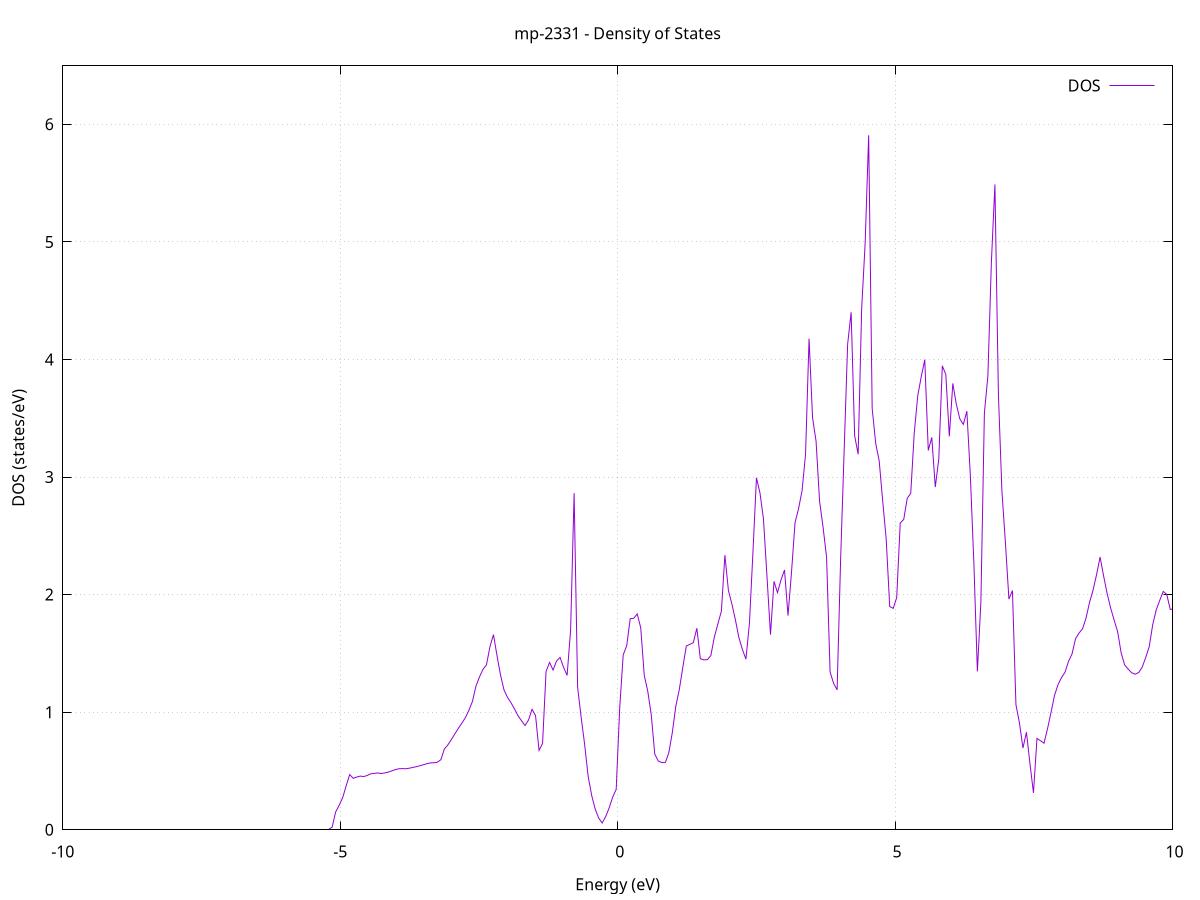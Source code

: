 set title 'mp-2331 - Density of States'
set xlabel 'Energy (eV)'
set ylabel 'DOS (states/eV)'
set grid
set xrange [-10:10]
set yrange [0:6.497]
set xzeroaxis lt -1
set terminal png size 800,600
set output 'mp-2331_dos_gnuplot.png'
plot '-' using 1:2 with lines title 'DOS'
-32.699700 0.000000
-32.636500 0.000000
-32.573300 0.000000
-32.510100 0.000000
-32.446900 0.000000
-32.383700 0.000000
-32.320500 0.000000
-32.257300 0.000000
-32.194100 0.000000
-32.130900 0.000000
-32.067700 0.000000
-32.004500 0.000000
-31.941300 0.000000
-31.878100 0.000000
-31.814900 0.000000
-31.751700 0.000000
-31.688500 0.000000
-31.625300 0.000000
-31.562200 0.000000
-31.499000 0.000000
-31.435800 0.000000
-31.372600 0.000000
-31.309400 0.000000
-31.246200 0.000000
-31.183000 0.000000
-31.119800 0.000000
-31.056600 0.000000
-30.993400 0.000000
-30.930200 0.000000
-30.867000 0.000000
-30.803800 0.000000
-30.740600 0.000000
-30.677400 0.000000
-30.614200 0.000000
-30.551000 0.000000
-30.487800 0.000000
-30.424600 0.000000
-30.361400 0.000000
-30.298200 0.000000
-30.235000 0.000000
-30.171800 0.000000
-30.108600 0.000000
-30.045400 0.000000
-29.982200 0.000000
-29.919000 0.000000
-29.855800 0.000000
-29.792600 0.000000
-29.729400 0.000000
-29.666200 0.000000
-29.603000 0.000000
-29.539800 0.000000
-29.476600 0.000000
-29.413400 0.000000
-29.350200 0.000000
-29.287000 0.000000
-29.223800 0.000000
-29.160600 0.000000
-29.097400 0.000000
-29.034200 0.000000
-28.971000 0.000000
-28.907800 0.000000
-28.844600 0.000000
-28.781400 0.000000
-28.718200 0.000000
-28.655000 0.000000
-28.591800 0.000000
-28.528600 0.000000
-28.465400 0.000000
-28.402200 0.000000
-28.339000 0.000000
-28.275800 0.000000
-28.212600 0.000000
-28.149400 0.000000
-28.086200 0.000000
-28.023000 0.000000
-27.959800 0.000000
-27.896600 0.000000
-27.833400 0.000000
-27.770200 0.000000
-27.707100 0.000000
-27.643900 0.000000
-27.580700 0.000000
-27.517500 0.000000
-27.454300 0.000000
-27.391100 0.000000
-27.327900 0.000000
-27.264700 0.000000
-27.201500 0.000000
-27.138300 0.000000
-27.075100 0.000000
-27.011900 0.000000
-26.948700 4.886200
-26.885500 24.620000
-26.822300 12.033300
-26.759100 7.042100
-26.695900 7.930500
-26.632700 12.554000
-26.569500 15.168600
-26.506300 27.932700
-26.443100 15.853400
-26.379900 6.934700
-26.316700 0.000000
-26.253500 0.000000
-26.190300 0.000000
-26.127100 0.000000
-26.063900 0.000000
-26.000700 0.000000
-25.937500 0.000000
-25.874300 0.000000
-25.811100 0.000000
-25.747900 0.000000
-25.684700 0.000000
-25.621500 0.000000
-25.558300 0.000000
-25.495100 0.000000
-25.431900 0.000000
-25.368700 0.000000
-25.305500 0.000000
-25.242300 0.000000
-25.179100 0.000000
-25.115900 0.000000
-25.052700 0.000000
-24.989500 0.000000
-24.926300 0.000000
-24.863100 0.000000
-24.799900 0.000000
-24.736700 0.000000
-24.673500 0.000000
-24.610300 0.000000
-24.547100 0.000000
-24.483900 0.000000
-24.420700 0.000000
-24.357500 0.000000
-24.294300 0.000000
-24.231100 0.000000
-24.167900 0.000000
-24.104700 0.000000
-24.041500 0.000000
-23.978300 0.000000
-23.915100 0.000000
-23.851900 0.000000
-23.788800 0.000000
-23.725600 0.000000
-23.662400 0.000000
-23.599200 0.000000
-23.536000 0.000000
-23.472800 0.000000
-23.409600 0.000000
-23.346400 0.000000
-23.283200 0.000000
-23.220000 0.000000
-23.156800 0.000000
-23.093600 0.000000
-23.030400 0.000000
-22.967200 0.000000
-22.904000 0.000000
-22.840800 0.000000
-22.777600 0.000000
-22.714400 0.000000
-22.651200 0.000000
-22.588000 0.000000
-22.524800 0.000000
-22.461600 0.000000
-22.398400 0.000000
-22.335200 0.000000
-22.272000 0.000000
-22.208800 0.000000
-22.145600 0.000000
-22.082400 0.000000
-22.019200 0.000000
-21.956000 0.000000
-21.892800 0.000000
-21.829600 0.000000
-21.766400 0.000000
-21.703200 0.000000
-21.640000 0.000000
-21.576800 0.000000
-21.513600 0.000000
-21.450400 0.000000
-21.387200 0.000000
-21.324000 0.000000
-21.260800 0.000000
-21.197600 0.000000
-21.134400 0.000000
-21.071200 0.000000
-21.008000 0.000000
-20.944800 0.000000
-20.881600 0.000000
-20.818400 0.000000
-20.755200 0.000000
-20.692000 0.000000
-20.628800 0.000000
-20.565600 0.000000
-20.502400 0.000000
-20.439200 0.000000
-20.376000 0.000000
-20.312800 0.000000
-20.249600 0.000000
-20.186400 0.000000
-20.123200 0.000000
-20.060000 0.000000
-19.996800 0.000000
-19.933700 0.000000
-19.870500 0.000000
-19.807300 0.000000
-19.744100 0.000000
-19.680900 0.000000
-19.617700 0.000000
-19.554500 0.000000
-19.491300 0.000000
-19.428100 0.000000
-19.364900 0.000000
-19.301700 0.000000
-19.238500 0.000000
-19.175300 0.000000
-19.112100 0.000000
-19.048900 0.000000
-18.985700 0.000000
-18.922500 0.000000
-18.859300 0.000000
-18.796100 0.000000
-18.732900 0.000000
-18.669700 0.000000
-18.606500 0.000000
-18.543300 0.000000
-18.480100 0.000000
-18.416900 0.000000
-18.353700 0.000000
-18.290500 0.000000
-18.227300 0.000000
-18.164100 0.000000
-18.100900 0.000000
-18.037700 0.000000
-17.974500 0.000000
-17.911300 0.000000
-17.848100 0.000000
-17.784900 0.000000
-17.721700 0.000000
-17.658500 0.000000
-17.595300 0.000000
-17.532100 0.000000
-17.468900 0.000000
-17.405700 0.000000
-17.342500 0.000000
-17.279300 0.000000
-17.216100 0.000000
-17.152900 0.000000
-17.089700 0.000000
-17.026500 0.000000
-16.963300 0.000000
-16.900100 0.000000
-16.836900 0.000000
-16.773700 0.000000
-16.710500 0.000000
-16.647300 0.000000
-16.584100 0.000000
-16.520900 0.000000
-16.457700 0.000000
-16.394500 0.000000
-16.331300 0.000000
-16.268100 0.000000
-16.204900 0.000000
-16.141700 0.000000
-16.078500 0.000000
-16.015400 0.000000
-15.952200 0.000000
-15.889000 0.000000
-15.825800 0.000000
-15.762600 0.000000
-15.699400 0.000000
-15.636200 0.000000
-15.573000 0.000000
-15.509800 0.000000
-15.446600 0.000000
-15.383400 0.000000
-15.320200 0.000000
-15.257000 0.000000
-15.193800 0.000000
-15.130600 0.000000
-15.067400 0.000000
-15.004200 0.000000
-14.941000 0.000000
-14.877800 0.000000
-14.814600 0.000000
-14.751400 0.000000
-14.688200 0.000000
-14.625000 0.000000
-14.561800 0.000000
-14.498600 0.000000
-14.435400 0.000000
-14.372200 0.000000
-14.309000 0.000000
-14.245800 0.000000
-14.182600 0.000000
-14.119400 0.000000
-14.056200 0.000000
-13.993000 0.000000
-13.929800 0.000000
-13.866600 0.000000
-13.803400 0.000000
-13.740200 0.000000
-13.677000 0.000000
-13.613800 0.000000
-13.550600 0.000000
-13.487400 0.000000
-13.424200 0.000000
-13.361000 0.000000
-13.297800 0.000000
-13.234600 0.000000
-13.171400 0.000000
-13.108200 0.000000
-13.045000 0.000000
-12.981800 0.000000
-12.918600 0.000000
-12.855400 0.000000
-12.792200 0.000000
-12.729000 0.000000
-12.665800 0.000000
-12.602600 0.000000
-12.539400 0.000000
-12.476200 0.000000
-12.413000 0.000000
-12.349800 0.000000
-12.286600 0.000000
-12.223400 0.000000
-12.160300 0.000000
-12.097100 0.000000
-12.033900 0.000000
-11.970700 0.000000
-11.907500 0.000000
-11.844300 0.000000
-11.781100 0.000000
-11.717900 0.000000
-11.654700 0.000000
-11.591500 0.000000
-11.528300 0.000000
-11.465100 0.000000
-11.401900 0.000000
-11.338700 0.000000
-11.275500 0.000000
-11.212300 0.000000
-11.149100 0.000000
-11.085900 0.000000
-11.022700 0.000000
-10.959500 0.000000
-10.896300 0.000000
-10.833100 0.000000
-10.769900 0.000000
-10.706700 0.000000
-10.643500 0.000000
-10.580300 0.000000
-10.517100 0.000000
-10.453900 0.000000
-10.390700 0.000000
-10.327500 0.000000
-10.264300 0.000000
-10.201100 0.000000
-10.137900 0.000000
-10.074700 0.000000
-10.011500 0.000000
-9.948300 0.000000
-9.885100 0.000000
-9.821900 0.000000
-9.758700 0.000000
-9.695500 0.000000
-9.632300 0.000000
-9.569100 0.000000
-9.505900 0.000000
-9.442700 0.000000
-9.379500 0.000000
-9.316300 0.000000
-9.253100 0.000000
-9.189900 0.000000
-9.126700 0.000000
-9.063500 0.000000
-9.000300 0.000000
-8.937100 0.000000
-8.873900 0.000000
-8.810700 0.000000
-8.747500 0.000000
-8.684300 0.000000
-8.621100 0.000000
-8.557900 0.000000
-8.494700 0.000000
-8.431500 0.000000
-8.368300 0.000000
-8.305100 0.000000
-8.242000 0.000000
-8.178800 0.000000
-8.115600 0.000000
-8.052400 0.000000
-7.989200 0.000000
-7.926000 0.000000
-7.862800 0.000000
-7.799600 0.000000
-7.736400 0.000000
-7.673200 0.000000
-7.610000 0.000000
-7.546800 0.000000
-7.483600 0.000000
-7.420400 0.000000
-7.357200 0.000000
-7.294000 0.000000
-7.230800 0.000000
-7.167600 0.000000
-7.104400 0.000000
-7.041200 0.000000
-6.978000 0.000000
-6.914800 0.000000
-6.851600 0.000000
-6.788400 0.000000
-6.725200 0.000000
-6.662000 0.000000
-6.598800 0.000000
-6.535600 0.000000
-6.472400 0.000000
-6.409200 0.000000
-6.346000 0.000000
-6.282800 0.000000
-6.219600 0.000000
-6.156400 0.000000
-6.093200 0.000000
-6.030000 0.000000
-5.966800 0.000000
-5.903600 0.000000
-5.840400 0.000000
-5.777200 0.000000
-5.714000 0.000000
-5.650800 0.000000
-5.587600 0.000000
-5.524400 0.000000
-5.461200 0.000000
-5.398000 0.000000
-5.334800 0.000000
-5.271600 0.000000
-5.208400 0.000000
-5.145200 0.022500
-5.082000 0.151900
-5.018800 0.208200
-4.955600 0.273300
-4.892400 0.373900
-4.829200 0.469400
-4.766000 0.438000
-4.702800 0.448400
-4.639600 0.456500
-4.576400 0.452700
-4.513200 0.462000
-4.450000 0.475400
-4.386800 0.480000
-4.323700 0.483200
-4.260500 0.478600
-4.197300 0.483500
-4.134100 0.490600
-4.070900 0.500800
-4.007700 0.511500
-3.944500 0.518800
-3.881300 0.520100
-3.818100 0.518900
-3.754900 0.523800
-3.691700 0.530200
-3.628500 0.536700
-3.565300 0.544400
-3.502100 0.553100
-3.438900 0.561800
-3.375700 0.568500
-3.312500 0.570000
-3.249300 0.574300
-3.186100 0.596100
-3.122900 0.687200
-3.059700 0.722200
-2.996500 0.767600
-2.933300 0.815800
-2.870100 0.863700
-2.806900 0.907500
-2.743700 0.954000
-2.680500 1.015900
-2.617300 1.091600
-2.554100 1.221200
-2.490900 1.299000
-2.427700 1.364200
-2.364500 1.402000
-2.301300 1.557800
-2.238100 1.659800
-2.174900 1.483000
-2.111700 1.318000
-2.048500 1.189800
-1.985300 1.126500
-1.922100 1.080300
-1.858900 1.027800
-1.795700 0.970000
-1.732500 0.927600
-1.669300 0.886500
-1.606100 0.933800
-1.542900 1.024900
-1.479700 0.971500
-1.416500 0.674700
-1.353300 0.734000
-1.290100 1.346900
-1.226900 1.423100
-1.163700 1.358600
-1.100500 1.436400
-1.037300 1.465300
-0.974100 1.381000
-0.910900 1.313400
-0.847700 1.698000
-0.784500 2.862900
-0.721300 1.210600
-0.658100 0.958200
-0.594900 0.726200
-0.531700 0.454800
-0.468600 0.293300
-0.405400 0.177000
-0.342200 0.099900
-0.279000 0.057200
-0.215800 0.111800
-0.152600 0.186700
-0.089400 0.277400
-0.026200 0.344300
0.037000 1.034900
0.100200 1.487500
0.163400 1.565300
0.226600 1.795500
0.289800 1.798400
0.353000 1.835900
0.416200 1.717500
0.479400 1.314800
0.542600 1.178700
0.605800 0.978100
0.669000 0.643700
0.732200 0.584400
0.795400 0.572000
0.858600 0.570800
0.921800 0.653600
0.985000 0.826000
1.048200 1.050600
1.111400 1.193700
1.174600 1.381900
1.237800 1.563400
1.301000 1.576500
1.364200 1.591800
1.427400 1.714200
1.490600 1.454700
1.553800 1.445000
1.617000 1.447000
1.680200 1.482300
1.743400 1.640200
1.806600 1.751300
1.869800 1.860000
1.933000 2.335900
1.996200 2.035800
2.059400 1.919300
2.122600 1.785000
2.185800 1.633500
2.249000 1.533000
2.312200 1.451500
2.375400 1.758000
2.438600 2.361300
2.501800 2.993600
2.565000 2.865300
2.628200 2.643400
2.691400 2.154300
2.754600 1.659900
2.817800 2.112700
2.881000 2.016500
2.944200 2.124800
3.007400 2.209500
3.070600 1.821900
3.133800 2.191400
3.197000 2.611700
3.260200 2.729900
3.323400 2.883000
3.386600 3.192900
3.449700 4.177500
3.512900 3.505000
3.576100 3.304200
3.639300 2.794700
3.702500 2.573200
3.765700 2.316700
3.828900 1.342400
3.892100 1.245700
3.955300 1.189700
4.018500 2.296100
4.081700 3.217000
4.144900 4.128400
4.208100 4.401600
4.271300 3.351800
4.334500 3.193900
4.397700 4.430300
4.460900 4.989300
4.524100 5.906800
4.587300 3.584300
4.650500 3.287700
4.713700 3.137600
4.776900 2.796500
4.840100 2.472800
4.903300 1.899300
4.966500 1.882900
5.029700 1.975200
5.092900 2.609400
5.156100 2.639600
5.219300 2.819400
5.282500 2.862200
5.345700 3.375100
5.408900 3.691500
5.472100 3.854300
5.535300 3.997400
5.598500 3.226400
5.661700 3.337100
5.724900 2.914600
5.788100 3.154700
5.851300 3.945800
5.914500 3.872200
5.977700 3.346000
6.040900 3.796700
6.104100 3.619000
6.167300 3.494500
6.230500 3.448300
6.293700 3.560300
6.356900 3.011000
6.420100 2.270500
6.483300 1.347100
6.546500 1.932600
6.609700 3.545000
6.672900 3.860600
6.736100 4.828800
6.799300 5.488300
6.862500 3.702700
6.925700 2.880400
6.988900 2.438200
7.052100 1.961600
7.115300 2.034900
7.178500 1.062900
7.241700 0.909100
7.304800 0.695000
7.368000 0.829700
7.431200 0.561100
7.494400 0.313700
7.557600 0.776900
7.620800 0.757600
7.684000 0.736200
7.747200 0.858400
7.810400 0.997800
7.873600 1.142900
7.936800 1.234700
8.000000 1.294200
8.063200 1.339600
8.126400 1.433800
8.189600 1.496200
8.252800 1.625200
8.316000 1.673400
8.379200 1.709900
8.442400 1.802000
8.505600 1.935200
8.568800 2.039000
8.632000 2.171100
8.695200 2.319500
8.758400 2.158800
8.821600 2.011200
8.884800 1.886500
8.948000 1.783700
9.011200 1.684900
9.074400 1.504700
9.137600 1.402000
9.200800 1.366900
9.264000 1.335600
9.327200 1.323200
9.390400 1.337100
9.453600 1.382200
9.516800 1.464400
9.580000 1.556300
9.643200 1.743200
9.706400 1.869600
9.769600 1.951200
9.832800 2.027200
9.896000 2.002500
9.959200 1.874800
10.022400 1.876900
10.085600 1.896700
10.148800 2.448200
10.212000 3.075800
10.275200 3.191400
10.338400 2.969500
10.401600 2.886500
10.464800 2.768600
10.528000 3.059200
10.591200 3.132500
10.654400 3.300700
10.717600 3.763900
10.780800 3.680900
10.844000 4.632200
10.907200 4.786200
10.970400 3.941200
11.033600 3.612500
11.096800 3.376100
11.160000 3.524500
11.223100 3.654200
11.286300 4.451800
11.349500 4.966900
11.412700 4.813400
11.475900 2.913200
11.539100 2.680400
11.602300 2.870700
11.665500 3.677800
11.728700 3.679300
11.791900 3.673800
11.855100 3.222700
11.918300 2.910800
11.981500 2.870600
12.044700 2.953900
12.107900 2.408500
12.171100 1.993500
12.234300 2.068100
12.297500 2.149700
12.360700 1.735300
12.423900 1.649500
12.487100 1.652600
12.550300 1.667600
12.613500 1.679100
12.676700 1.686100
12.739900 1.716000
12.803100 1.730100
12.866300 1.745400
12.929500 1.632500
12.992700 1.387300
13.055900 1.314400
13.119100 1.262800
13.182300 1.219200
13.245500 1.175500
13.308700 1.087000
13.371900 1.027000
13.435100 0.991700
13.498300 0.971300
13.561500 0.933900
13.624700 0.902100
13.687900 0.905800
13.751100 0.992000
13.814300 1.019700
13.877500 1.062300
13.940700 1.148000
14.003900 1.301900
14.067100 1.424900
14.130300 1.570700
14.193500 1.628400
14.256700 1.660300
14.319900 1.790900
14.383100 2.045300
14.446300 1.990800
14.509500 2.075900
14.572700 2.402300
14.635900 2.062600
14.699100 2.257400
14.762300 2.486700
14.825500 2.677900
14.888700 2.884700
14.951900 3.201700
15.015100 3.348900
15.078200 3.537000
15.141400 3.787500
15.204600 4.795900
15.267800 4.554400
15.331000 3.300200
15.394200 2.721600
15.457400 2.560100
15.520600 2.583500
15.583800 1.985500
15.647000 1.496900
15.710200 0.939700
15.773400 0.512400
15.836600 0.310400
15.899800 0.444400
15.963000 0.842900
16.026200 1.299200
16.089400 1.644000
16.152600 2.390500
16.215800 2.927700
16.279000 2.724300
16.342200 3.003600
16.405400 2.817300
16.468600 2.635400
16.531800 2.398100
16.595000 2.437300
16.658200 2.157300
16.721400 1.971200
16.784600 1.903600
16.847800 2.001100
16.911000 2.320500
16.974200 2.396300
17.037400 2.628000
17.100600 2.934400
17.163800 3.304700
17.227000 3.462500
17.290200 3.960700
17.353400 3.866000
17.416600 4.184600
17.479800 3.261000
17.543000 3.056100
17.606200 2.401300
17.669400 1.978600
17.732600 1.891600
17.795800 1.941600
17.859000 2.103800
17.922200 2.181600
17.985400 2.320900
18.048600 2.396300
18.111800 2.564500
18.175000 2.981400
18.238200 3.027400
18.301400 2.865100
18.364600 2.622700
18.427800 2.433000
18.491000 2.263200
18.554200 2.480200
18.617400 2.625400
18.680600 2.687900
18.743800 2.767900
18.807000 2.812700
18.870200 2.649300
18.933400 2.722900
18.996500 2.390000
19.059700 2.207800
19.122900 2.062100
19.186100 2.000500
19.249300 2.085300
19.312500 2.873500
19.375700 2.267500
19.438900 2.183900
19.502100 2.310500
19.565300 2.481300
19.628500 3.082400
19.691700 3.264300
19.754900 3.299600
19.818100 4.106800
19.881300 2.945700
19.944500 2.291500
20.007700 2.324000
20.070900 2.183300
20.134100 1.953400
20.197300 1.846500
20.260500 1.672500
20.323700 1.782300
20.386900 2.125300
20.450100 1.902800
20.513300 2.235100
20.576500 2.294300
20.639700 2.207400
20.702900 2.181100
20.766100 2.114900
20.829300 1.706000
20.892500 1.991500
20.955700 2.452100
21.018900 2.295800
21.082100 2.262300
21.145300 2.190400
21.208500 2.182200
21.271700 2.149800
21.334900 1.834700
21.398100 1.675000
21.461300 1.629800
21.524500 1.641000
21.587700 1.760800
21.650900 1.824300
21.714100 1.823800
21.777300 1.824300
21.840500 1.840100
21.903700 1.791700
21.966900 1.824100
22.030100 1.749500
22.093300 1.698600
22.156500 1.704900
22.219700 1.801900
22.282900 1.986700
22.346100 2.089500
22.409300 2.276800
22.472500 2.223400
22.535700 2.609600
22.598900 2.121900
22.662100 1.726900
22.725300 1.664200
22.788500 1.741100
22.851600 1.879600
22.914800 1.858800
22.978000 1.876100
23.041200 1.927200
23.104400 2.022500
23.167600 2.163000
23.230800 2.316400
23.294000 2.464000
23.357200 2.791600
23.420400 2.938700
23.483600 2.555500
23.546800 2.217400
23.610000 1.902900
23.673200 1.904400
23.736400 1.995500
23.799600 2.141700
23.862800 2.465700
23.926000 2.430300
23.989200 2.407200
24.052400 2.517500
24.115600 2.457100
24.178800 2.514600
24.242000 2.284500
24.305200 1.914700
24.368400 1.657300
24.431600 1.407600
24.494800 1.262500
24.558000 1.248500
24.621200 1.164800
24.684400 1.110500
24.747600 1.208800
24.810800 1.452600
24.874000 1.723500
24.937200 1.967100
25.000400 2.249900
25.063600 2.596100
25.126800 2.876500
25.190000 2.744400
25.253200 2.413100
25.316400 2.507000
25.379600 2.521100
25.442800 3.271300
25.506000 4.489800
25.569200 6.267100
25.632400 3.290400
25.695600 2.775300
25.758800 2.429900
25.822000 1.930300
25.885200 2.152100
25.948400 2.180700
26.011600 2.312000
26.074800 2.392300
26.138000 2.359400
26.201200 2.726700
26.264400 3.204600
26.327600 3.492500
26.390800 4.023400
26.454000 4.361700
26.517200 4.550100
26.580400 3.693600
26.643600 2.788800
26.706800 2.354400
26.769900 2.147900
26.833100 2.086600
26.896300 2.217000
26.959500 2.493800
27.022700 2.993100
27.085900 2.342400
27.149100 2.358600
27.212300 2.450100
27.275500 2.455900
27.338700 2.534000
27.401900 2.351500
27.465100 2.200200
27.528300 1.989300
27.591500 1.762100
27.654700 1.699500
27.717900 1.482100
27.781100 1.451900
27.844300 1.668100
27.907500 1.811900
27.970700 2.142500
28.033900 2.300500
28.097100 2.271000
28.160300 2.221000
28.223500 1.978900
28.286700 1.890300
28.349900 1.851100
28.413100 1.857900
28.476300 1.811100
28.539500 1.833400
28.602700 1.699300
28.665900 1.663500
28.729100 1.634600
28.792300 1.614100
28.855500 1.901600
28.918700 1.749300
28.981900 1.446400
29.045100 1.204400
29.108300 1.008000
29.171500 0.851700
29.234700 0.743100
29.297900 0.643100
29.361100 0.640500
29.424300 0.861200
29.487500 1.027900
29.550700 1.112900
29.613900 1.203300
29.677100 1.536800
29.740300 1.627600
29.803500 1.760600
29.866700 1.725000
29.929900 1.826700
29.993100 2.013500
30.056300 1.933600
30.119500 1.679400
30.182700 1.465000
30.245900 1.533300
30.309100 1.513900
30.372300 1.405900
30.435500 1.279500
30.498700 1.214700
30.561900 1.152400
30.625000 1.120600
30.688200 1.085500
30.751400 1.104000
30.814600 1.229300
30.877800 1.261300
30.941000 1.337900
31.004200 1.471900
31.067400 1.756000
31.130600 1.817500
31.193800 1.953300
31.257000 2.022200
31.320200 2.093800
31.383400 2.188900
31.446600 2.398000
31.509800 2.362400
31.573000 2.466700
31.636200 2.277400
31.699400 2.233000
31.762600 2.321100
31.825800 1.974200
31.889000 1.573900
31.952200 1.514900
32.015400 1.512500
32.078600 1.881200
32.141800 2.436800
32.205000 2.418500
32.268200 2.158000
32.331400 1.874000
32.394600 1.862000
32.457800 1.841700
32.521000 1.865700
32.584200 1.885200
32.647400 2.042000
32.710600 2.185600
32.773800 2.533100
32.837000 2.874900
32.900200 2.910400
32.963400 2.782700
33.026600 2.747400
33.089800 2.499900
33.153000 2.489000
33.216200 2.416100
33.279400 2.405100
33.342600 2.364000
33.405800 2.339000
33.469000 2.245500
33.532200 2.306100
33.595400 2.476900
33.658600 2.573100
33.721800 2.378600
33.785000 2.469500
33.848200 2.636000
33.911400 2.740200
33.974600 2.826000
34.037800 2.931000
34.101000 3.121400
34.164200 2.667200
34.227400 2.291200
34.290600 2.078600
34.353800 2.274500
34.417000 2.465400
34.480200 2.799200
34.543300 2.651100
34.606500 2.392000
34.669700 2.381000
34.732900 2.739000
34.796100 2.418700
34.859300 2.441300
34.922500 2.324000
34.985700 2.485700
35.048900 2.431400
35.112100 2.473900
35.175300 2.545500
35.238500 2.692700
35.301700 2.545900
35.364900 2.435400
35.428100 2.478300
35.491300 2.503600
35.554500 2.465400
35.617700 2.285700
35.680900 2.127700
35.744100 2.070300
35.807300 2.188100
35.870500 2.413600
35.933700 2.205000
35.996900 2.063200
36.060100 2.233500
36.123300 2.254100
36.186500 2.348200
36.249700 2.538400
36.312900 2.834000
36.376100 3.199300
36.439300 3.229300
36.502500 3.236200
36.565700 3.267700
36.628900 3.292200
36.692100 3.115600
36.755300 2.893900
36.818500 2.571000
36.881700 2.395400
36.944900 2.324600
37.008100 2.218100
37.071300 2.205900
37.134500 2.317700
37.197700 2.476200
37.260900 2.696300
37.324100 3.030800
37.387300 3.030100
37.450500 2.961700
37.513700 2.987900
37.576900 2.813600
37.640100 2.712900
37.703300 2.802200
37.766500 2.797300
37.829700 2.613800
37.892900 2.768100
37.956100 2.912000
38.019300 2.824400
38.082500 2.784100
38.145700 2.661300
38.208900 2.531300
38.272100 2.473500
38.335300 2.655500
38.398500 2.898200
38.461600 2.979700
38.524800 3.098100
38.588000 2.911100
38.651200 3.019700
38.714400 3.099600
38.777600 3.002500
38.840800 2.662900
38.904000 2.626300
38.967200 2.485000
39.030400 2.376600
39.093600 2.461100
39.156800 2.877500
39.220000 3.144400
39.283200 3.803800
39.346400 3.383000
39.409600 2.688600
39.472800 2.518800
39.536000 2.710100
39.599200 3.114900
39.662400 2.704100
39.725600 2.539700
39.788800 2.533000
39.852000 2.774900
39.915200 2.486600
39.978400 2.376000
40.041600 2.462500
40.104800 2.692500
40.168000 2.452800
40.231200 2.522800
40.294400 2.664500
40.357600 2.708500
40.420800 2.688100
40.484000 2.528400
40.547200 2.326700
40.610400 2.276800
40.673600 2.309700
40.736800 2.248800
40.800000 2.393200
40.863200 2.593400
40.926400 2.577500
40.989600 2.292400
41.052800 2.252000
41.116000 2.377300
41.179200 2.481100
41.242400 2.578100
41.305600 2.644500
41.368800 2.971000
41.432000 2.978700
41.495200 2.956800
41.558400 2.859500
41.621600 2.513100
41.684800 2.399200
41.748000 2.330800
41.811200 2.588300
41.874400 2.879300
41.937600 3.165300
42.000800 3.030000
42.064000 2.785700
42.127200 2.646700
42.190400 2.510800
42.253600 2.253500
42.316700 2.382900
42.379900 2.653100
42.443100 3.032000
42.506300 3.462200
42.569500 3.596500
42.632700 2.751200
42.695900 2.445600
42.759100 2.312400
42.822300 2.265700
42.885500 2.356300
42.948700 2.265200
43.011900 2.250200
43.075100 2.394700
43.138300 2.641200
43.201500 2.977800
43.264700 2.880600
43.327900 2.617700
43.391100 2.507000
43.454300 2.419300
43.517500 2.149300
43.580700 2.051400
43.643900 2.071300
43.707100 2.151000
43.770300 2.655800
43.833500 3.062200
43.896700 3.194500
43.959900 3.066200
44.023100 2.823800
44.086300 2.616500
44.149500 2.055000
44.212700 1.424400
44.275900 1.442200
44.339100 1.822800
44.402300 2.227900
44.465500 2.985100
44.528700 3.519100
44.591900 3.514700
44.655100 3.423700
44.718300 2.967900
44.781500 2.463000
44.844700 2.089200
44.907900 2.398200
44.971100 3.089800
45.034300 3.209400
45.097500 2.912100
45.160700 2.631700
45.223900 2.613500
45.287100 2.865100
45.350300 3.010500
45.413500 3.247500
45.476700 3.216300
45.539900 3.154800
45.603100 2.814500
45.666300 2.552400
45.729500 2.417300
45.792700 2.265200
45.855900 2.263200
45.919100 2.572400
45.982300 2.869600
46.045500 3.016400
46.108700 2.833100
46.171900 2.429300
46.235000 2.235300
46.298200 2.118600
46.361400 2.055000
46.424600 2.094700
46.487800 2.083100
46.551000 2.386500
46.614200 2.791000
46.677400 3.309300
46.740600 3.373100
46.803800 3.307700
46.867000 3.072800
46.930200 3.266800
46.993400 3.576200
47.056600 3.534100
47.119800 3.369800
47.183000 3.192800
47.246200 2.973300
47.309400 2.768500
47.372600 2.762200
47.435800 2.879200
47.499000 3.056300
47.562200 3.034300
47.625400 2.766000
47.688600 2.378000
47.751800 2.291500
47.815000 2.399800
47.878200 2.525700
47.941400 2.684400
48.004600 2.835500
48.067800 2.972900
48.131000 3.420600
48.194200 3.355100
48.257400 3.551600
48.320600 3.729500
48.383800 3.984200
48.447000 3.789500
48.510200 3.137100
48.573400 2.955300
48.636600 3.035500
48.699800 3.193600
48.763000 3.553000
48.826200 3.874800
48.889400 3.600800
48.952600 3.190700
49.015800 3.177600
49.079000 3.137700
49.142200 3.047100
49.205400 2.905400
49.268600 3.168600
49.331800 3.380100
49.395000 2.914200
49.458200 2.781600
49.521400 2.669300
49.584600 2.581000
49.647800 2.659200
49.711000 2.854800
49.774200 3.139900
49.837400 3.439500
49.900600 3.802800
49.963800 3.491800
50.027000 3.318500
50.090100 3.209400
50.153300 3.096200
50.216500 2.897600
50.279700 2.801300
50.342900 2.774800
50.406100 2.880000
50.469300 2.978300
50.532500 2.998200
50.595700 3.070900
50.658900 3.250400
50.722100 3.329500
50.785300 3.275000
50.848500 3.250200
50.911700 3.238200
50.974900 3.262600
51.038100 3.378100
51.101300 3.366200
51.164500 3.085100
51.227700 2.872500
51.290900 2.823400
51.354100 2.853900
51.417300 3.064600
51.480500 3.189700
51.543700 3.377400
51.606900 3.362700
51.670100 3.580300
51.733300 3.650900
51.796500 3.694100
51.859700 3.651400
51.922900 3.452400
51.986100 3.334800
52.049300 3.272700
52.112500 3.188000
52.175700 3.169600
52.238900 3.147500
52.302100 3.112100
52.365300 3.062000
52.428500 3.078400
52.491700 3.162700
52.554900 3.275600
52.618100 3.344400
52.681300 3.220500
52.744500 3.156500
52.807700 3.061000
52.870900 3.142400
52.934100 3.256200
52.997300 3.250900
53.060500 3.385800
53.123700 3.437400
53.186900 3.456300
53.250100 3.416700
53.313300 2.975700
53.376500 2.997100
53.439700 2.817500
53.502900 2.819500
53.566100 2.713400
53.629300 2.727700
53.692500 2.962100
53.755700 2.878100
53.818900 2.859300
53.882100 2.907000
53.945300 3.041200
54.008400 2.921300
54.071600 2.916000
54.134800 2.728000
54.198000 2.694400
54.261200 2.653500
54.324400 2.746900
54.387600 2.741000
54.450800 2.747800
54.514000 2.914400
54.577200 3.070200
54.640400 3.211500
54.703600 3.156700
54.766800 2.878500
54.830000 2.637700
54.893200 2.669900
54.956400 2.711100
55.019600 2.806300
55.082800 2.862100
55.146000 2.878400
55.209200 2.921400
55.272400 2.843200
55.335600 2.757600
55.398800 2.606100
55.462000 2.421900
55.525200 2.298700
55.588400 2.255500
55.651600 2.380200
55.714800 2.611300
55.778000 2.869800
55.841200 2.966600
55.904400 2.870300
55.967600 2.783400
56.030800 2.838600
56.094000 3.035000
56.157200 2.971400
56.220400 2.822600
56.283600 2.815500
56.346800 3.040500
56.410000 3.106700
56.473200 3.251900
56.536400 3.367400
56.599600 3.295800
56.662800 3.000000
56.726000 2.852200
56.789200 2.724500
56.852400 2.940500
56.915600 3.194700
56.978800 3.250000
57.042000 3.085300
57.105200 2.986800
57.168400 2.928300
57.231600 3.113500
57.294800 3.103400
57.358000 3.017800
57.421200 2.972200
57.484400 3.035200
57.547600 3.067200
57.610800 3.180200
57.674000 3.276700
57.737200 3.441000
57.800400 3.712300
57.863500 3.909400
57.926700 3.884400
57.989900 3.519700
58.053100 3.292400
58.116300 3.174700
58.179500 3.257400
58.242700 3.346500
58.305900 3.431300
58.369100 3.429900
58.432300 3.548800
58.495500 3.544100
58.558700 3.500700
58.621900 3.402300
58.685100 3.225200
58.748300 3.024700
58.811500 3.062300
58.874700 2.959100
58.937900 3.014800
59.001100 2.858700
59.064300 2.919100
59.127500 2.783300
59.190700 2.706200
59.253900 2.767000
59.317100 2.837800
59.380300 3.047100
59.443500 3.216800
59.506700 3.223800
59.569900 3.101200
59.633100 2.872200
59.696300 2.747700
59.759500 2.728100
59.822700 2.684900
59.885900 2.611800
59.949100 2.559500
60.012300 2.478200
60.075500 2.573700
60.138700 2.657000
60.201900 2.771800
60.265100 2.990000
60.328300 3.089300
60.391500 2.966600
60.454700 2.898700
60.517900 2.819500
60.581100 2.753500
60.644300 2.773200
60.707500 2.805700
60.770700 2.813300
60.833900 2.926900
60.897100 3.065300
60.960300 3.109000
61.023500 3.171200
61.086700 3.247400
61.149900 3.245400
61.213100 2.771100
61.276300 2.371300
61.339500 2.167600
61.402700 2.178000
61.465900 2.250400
61.529100 2.597300
61.592300 2.899000
61.655500 2.940400
61.718700 2.968200
61.781800 3.027800
61.845000 3.134000
61.908200 3.242600
61.971400 3.066300
62.034600 2.835300
62.097800 2.799100
62.161000 2.893700
62.224200 2.975000
62.287400 3.262200
62.350600 3.021100
62.413800 2.828400
62.477000 2.910500
62.540200 3.017700
62.603400 2.830500
62.666600 2.959700
62.729800 2.835100
62.793000 2.647600
62.856200 2.437400
62.919400 2.569400
62.982600 2.565400
63.045800 2.601500
63.109000 2.678600
63.172200 2.669200
63.235400 2.713700
63.298600 2.901100
63.361800 3.147500
63.425000 3.238500
63.488200 3.513800
63.551400 3.466200
63.614600 3.197000
63.677800 3.424900
63.741000 3.544000
63.804200 3.627900
63.867400 3.615200
63.930600 3.385800
63.993800 3.273100
64.057000 2.813900
64.120200 2.639000
64.183400 2.794800
64.246600 3.138600
64.309800 3.603900
64.373000 4.311000
64.436200 4.275200
64.499400 3.922800
64.562600 3.516600
64.625800 3.068600
64.689000 2.808100
64.752200 2.555800
64.815400 2.592600
64.878600 3.180300
64.941800 3.406900
65.005000 3.466600
65.068200 3.376700
65.131400 3.247000
65.194600 3.149900
65.257800 2.996000
65.321000 3.092200
65.384200 3.054200
65.447400 2.588800
65.510600 2.527100
65.573800 2.708400
65.636900 2.918700
65.700100 3.105400
65.763300 3.350000
65.826500 3.717800
65.889700 3.973000
65.952900 3.975400
66.016100 3.760900
66.079300 3.508300
66.142500 2.815100
66.205700 2.451200
66.268900 2.398400
66.332100 2.556700
66.395300 2.900000
66.458500 3.452600
66.521700 3.608900
66.584900 3.545100
66.648100 3.594000
66.711300 3.722300
66.774500 3.605200
66.837700 3.018400
66.900900 2.599200
66.964100 2.434800
67.027300 2.595500
67.090500 2.894400
67.153700 3.596000
67.216900 3.833800
67.280100 3.819000
67.343300 3.816100
67.406500 3.822900
67.469700 3.616200
67.532900 3.542600
67.596100 3.400900
67.659300 3.668000
67.722500 3.156800
67.785700 3.088100
67.848900 3.139100
67.912100 3.079600
67.975300 3.185900
68.038500 2.972300
68.101700 3.218100
68.164900 3.327000
68.228100 3.233500
68.291300 3.350600
68.354500 3.265700
68.417700 3.250500
68.480900 3.213700
68.544100 3.251900
68.607300 3.180300
68.670500 3.065300
68.733700 3.007400
68.796900 3.183500
68.860100 3.235800
68.923300 3.099400
68.986500 2.966300
69.049700 2.990100
69.112900 3.068800
69.176100 2.901600
69.239300 2.912800
69.302500 3.032900
69.365700 3.166900
69.428900 3.176700
69.492100 3.310600
69.555200 3.487200
69.618400 3.414300
69.681600 3.289600
69.744800 3.112500
69.808000 2.987500
69.871200 2.829800
69.934400 2.821400
69.997600 2.950000
70.060800 3.042000
70.124000 3.030700
70.187200 3.376100
70.250400 3.466000
70.313600 3.321500
70.376800 3.386900
70.440000 3.561400
70.503200 3.541100
70.566400 3.337200
70.629600 3.256100
70.692800 3.453100
70.756000 3.752000
70.819200 3.867800
70.882400 3.880300
70.945600 3.974800
71.008800 3.789900
71.072000 3.571800
71.135200 3.584400
71.198400 3.301900
71.261600 3.158800
71.324800 3.153400
71.388000 3.146200
71.451200 3.241100
71.514400 3.128400
71.577600 2.983800
71.640800 3.121100
71.704000 3.203800
71.767200 3.066200
71.830400 2.948000
71.893600 2.938600
71.956800 2.899200
72.020000 2.890700
72.083200 3.177500
72.146400 3.475500
72.209600 3.531900
72.272800 3.429300
72.336000 3.326400
72.399200 3.226300
72.462400 3.197100
72.525600 3.417000
72.588800 3.373800
72.652000 3.423100
72.715200 3.457700
72.778400 3.204700
72.841600 3.073400
72.904800 2.969800
72.968000 3.227100
73.031200 3.553900
73.094400 3.573500
73.157600 3.518600
73.220800 3.344000
73.284000 3.280700
73.347200 3.196400
73.410400 2.996800
73.473500 2.888600
73.536700 2.899300
73.599900 3.000400
73.663100 3.121100
73.726300 3.290400
73.789500 3.382100
73.852700 3.325500
73.915900 3.449300
73.979100 3.289500
74.042300 2.894100
74.105500 2.808200
74.168700 2.764100
74.231900 2.789500
74.295100 2.892000
74.358300 3.078800
74.421500 3.457400
74.484700 3.472900
74.547900 3.465600
74.611100 3.349800
74.674300 3.308600
74.737500 3.285100
74.800700 3.539600
74.863900 3.542600
74.927100 3.557700
74.990300 3.509500
75.053500 3.595400
75.116700 3.553000
75.179900 3.491200
75.243100 3.323300
75.306300 3.237300
75.369500 3.276800
75.432700 3.391500
75.495900 3.699300
75.559100 3.791300
75.622300 3.730400
75.685500 3.636300
75.748700 3.630300
75.811900 3.587700
75.875100 3.547200
75.938300 3.407900
76.001500 3.432700
76.064700 3.423500
76.127900 3.477300
76.191100 3.383900
76.254300 3.270300
76.317500 3.237300
76.380700 3.175600
76.443900 3.170200
76.507100 3.233300
76.570300 3.280000
76.633500 3.428500
76.696700 3.566400
76.759900 3.748100
76.823100 3.620300
76.886300 3.521500
76.949500 3.588900
77.012700 3.894000
77.075900 3.906800
77.139100 3.665600
77.202300 3.405400
77.265500 3.450500
77.328600 3.594300
77.391800 3.631500
77.455000 3.517100
77.518200 3.434200
77.581400 3.451300
77.644600 3.461300
77.707800 3.377500
77.771000 3.520400
77.834200 3.840600
77.897400 3.838400
77.960600 3.864400
78.023800 3.554700
78.087000 3.334400
78.150200 3.373000
78.213400 3.523600
78.276600 3.763500
78.339800 3.759100
78.403000 3.624200
78.466200 3.745000
78.529400 3.644300
78.592600 3.407000
78.655800 3.138000
78.719000 3.067600
78.782200 3.222300
78.845400 3.543600
78.908600 3.750200
78.971800 3.816400
79.035000 3.677900
79.098200 3.600000
79.161400 3.856200
79.224600 3.469600
79.287800 3.401100
79.351000 3.364100
79.414200 3.465900
79.477400 3.671300
79.540600 3.373600
79.603800 3.474600
79.667000 3.430600
79.730200 3.703700
79.793400 3.710000
79.856600 3.913200
79.919800 3.977500
79.983000 3.727100
80.046200 3.614500
80.109400 3.403200
80.172600 3.321300
80.235800 3.436400
80.299000 3.425100
80.362200 3.334700
80.425400 3.353700
80.488600 3.436900
80.551800 3.496600
80.615000 3.540100
80.678200 3.676300
80.741400 3.583000
80.804600 3.387500
80.867800 3.368900
80.931000 3.507200
80.994200 3.688700
81.057400 3.504200
81.120600 3.466600
81.183800 3.425300
81.246900 3.485400
81.310100 3.610400
81.373300 3.616300
81.436500 3.651500
81.499700 3.694100
81.562900 3.772500
81.626100 4.017400
81.689300 3.918400
81.752500 3.830900
81.815700 3.641100
81.878900 3.656600
81.942100 3.707700
82.005300 3.655600
82.068500 3.654800
82.131700 3.859600
82.194900 4.102500
82.258100 4.029300
82.321300 3.854300
82.384500 3.749000
82.447700 3.728800
82.510900 3.696400
82.574100 3.741200
82.637300 3.611700
82.700500 3.468900
82.763700 3.364400
82.826900 3.302800
82.890100 3.330800
82.953300 3.528600
83.016500 3.623700
83.079700 3.682600
83.142900 4.209200
83.206100 3.533200
83.269300 3.425400
83.332500 3.367900
83.395700 3.436700
83.458900 3.591500
83.522100 3.798500
83.585300 3.600800
83.648500 3.528500
83.711700 3.438700
83.774900 3.359800
83.838100 3.326700
83.901300 3.330000
83.964500 3.410000
84.027700 3.425300
84.090900 3.367100
84.154100 3.281400
84.217300 3.186000
84.280500 3.085500
84.343700 3.014300
84.406900 2.987000
84.470100 2.994300
84.533300 3.004100
84.596500 2.968000
84.659700 2.984200
84.722900 3.147000
84.786100 3.163300
84.849300 3.094100
84.912500 2.986400
84.975700 2.923600
85.038900 2.987700
85.102000 2.949300
85.165200 2.646300
85.228400 2.763900
85.291600 2.597300
85.354800 2.403000
85.418000 2.288200
85.481200 2.176100
85.544400 2.188500
85.607600 2.207900
85.670800 2.120500
85.734000 2.365900
85.797200 2.199400
85.860400 2.204800
85.923600 2.155800
85.986800 2.168100
86.050000 2.118800
86.113200 1.978100
86.176400 1.835400
86.239600 1.932600
86.302800 2.082600
86.366000 1.938500
86.429200 1.912500
86.492400 1.867100
86.555600 1.680000
86.618800 1.544300
86.682000 1.375100
86.745200 1.238200
86.808400 1.305700
86.871600 1.476700
86.934800 1.613300
86.998000 1.181700
87.061200 0.953000
87.124400 0.709500
87.187600 0.512600
87.250800 0.398500
87.314000 0.332400
87.377200 0.301700
87.440400 0.282900
87.503600 0.272900
87.566800 0.257000
87.630000 0.224300
87.693200 0.121900
87.756400 0.063200
87.819600 0.019200
87.882800 0.006900
87.946000 0.000000
88.009200 0.000000
88.072400 0.000000
88.135600 0.000000
88.198800 0.000000
88.262000 0.000000
88.325200 0.000000
88.388400 0.000000
88.451600 0.000000
88.514800 0.000000
88.578000 0.000000
88.641200 0.000000
88.704400 0.000000
88.767600 0.000000
88.830800 0.000000
88.894000 0.000000
88.957200 0.000000
89.020300 0.000000
89.083500 0.000000
89.146700 0.000000
89.209900 0.000000
89.273100 0.000000
89.336300 0.000000
89.399500 0.000000
89.462700 0.000000
89.525900 0.000000
89.589100 0.000000
89.652300 0.000000
89.715500 0.000000
89.778700 0.000000
89.841900 0.000000
89.905100 0.000000
89.968300 0.000000
90.031500 0.000000
90.094700 0.000000
90.157900 0.000000
90.221100 0.000000
90.284300 0.000000
90.347500 0.000000
90.410700 0.000000
90.473900 0.000000
90.537100 0.000000
90.600300 0.000000
90.663500 0.000000
90.726700 0.000000
90.789900 0.000000
90.853100 0.000000
90.916300 0.000000
90.979500 0.000000
91.042700 0.000000
91.105900 0.000000
91.169100 0.000000
91.232300 0.000000
91.295500 0.000000
91.358700 0.000000
91.421900 0.000000
91.485100 0.000000
91.548300 0.000000
91.611500 0.000000
91.674700 0.000000
91.737900 0.000000
91.801100 0.000000
91.864300 0.000000
91.927500 0.000000
91.990700 0.000000
92.053900 0.000000
92.117100 0.000000
92.180300 0.000000
92.243500 0.000000
92.306700 0.000000
92.369900 0.000000
92.433100 0.000000
92.496300 0.000000
92.559500 0.000000
92.622700 0.000000
92.685900 0.000000
92.749100 0.000000
92.812300 0.000000
92.875400 0.000000
92.938600 0.000000
93.001800 0.000000
93.065000 0.000000
93.128200 0.000000
93.191400 0.000000
93.254600 0.000000
93.317800 0.000000
93.381000 0.000000
93.444200 0.000000
93.507400 0.000000
93.570600 0.000000
93.633800 0.000000
93.697000 0.000000
e
